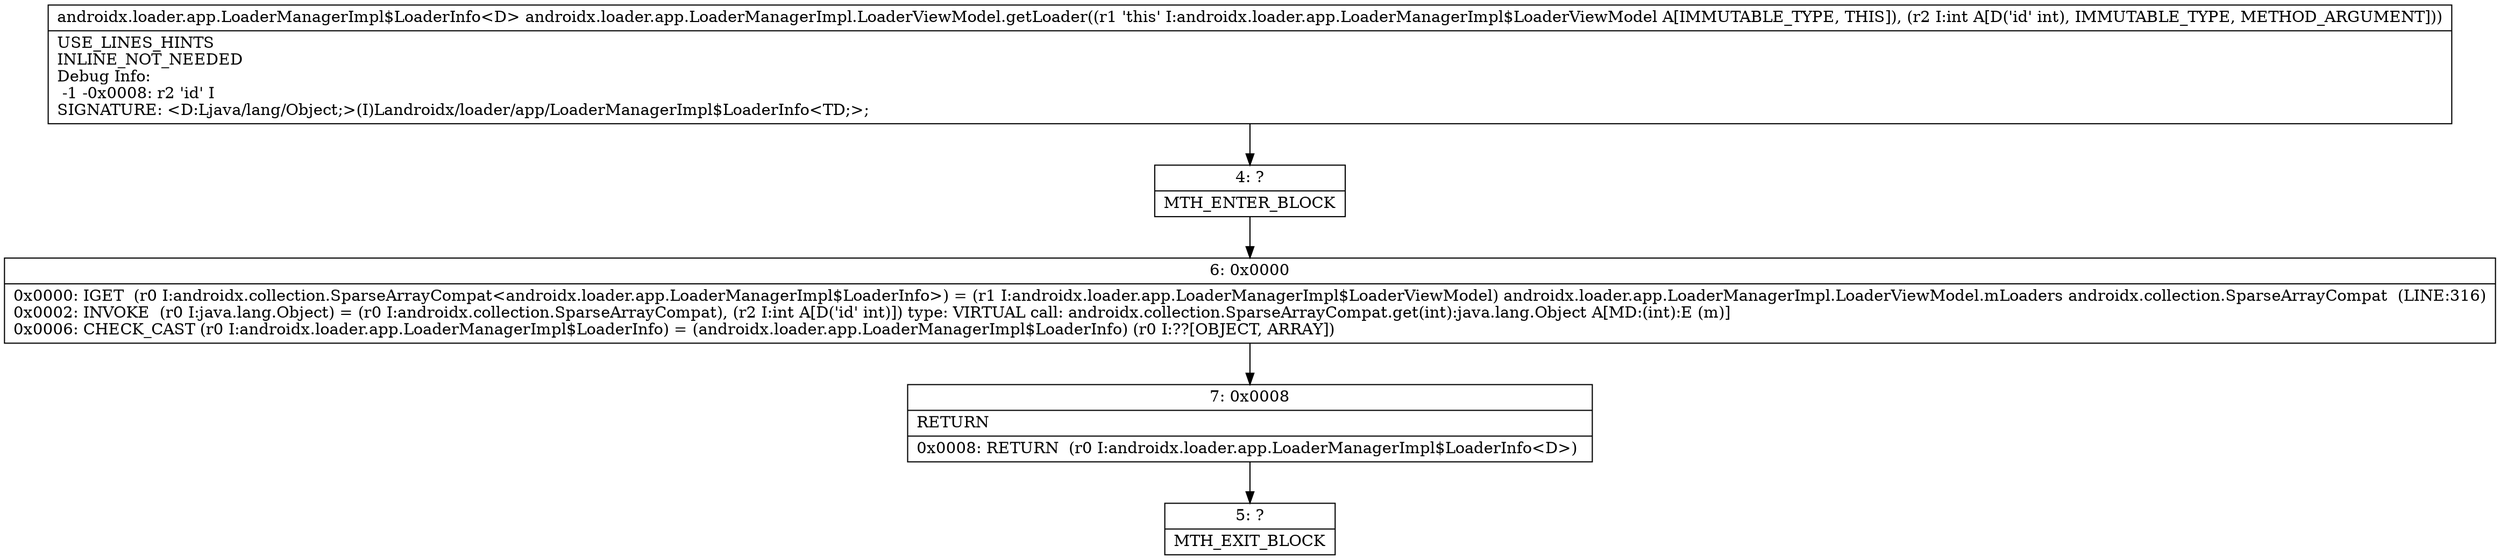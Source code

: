 digraph "CFG forandroidx.loader.app.LoaderManagerImpl.LoaderViewModel.getLoader(I)Landroidx\/loader\/app\/LoaderManagerImpl$LoaderInfo;" {
Node_4 [shape=record,label="{4\:\ ?|MTH_ENTER_BLOCK\l}"];
Node_6 [shape=record,label="{6\:\ 0x0000|0x0000: IGET  (r0 I:androidx.collection.SparseArrayCompat\<androidx.loader.app.LoaderManagerImpl$LoaderInfo\>) = (r1 I:androidx.loader.app.LoaderManagerImpl$LoaderViewModel) androidx.loader.app.LoaderManagerImpl.LoaderViewModel.mLoaders androidx.collection.SparseArrayCompat  (LINE:316)\l0x0002: INVOKE  (r0 I:java.lang.Object) = (r0 I:androidx.collection.SparseArrayCompat), (r2 I:int A[D('id' int)]) type: VIRTUAL call: androidx.collection.SparseArrayCompat.get(int):java.lang.Object A[MD:(int):E (m)]\l0x0006: CHECK_CAST (r0 I:androidx.loader.app.LoaderManagerImpl$LoaderInfo) = (androidx.loader.app.LoaderManagerImpl$LoaderInfo) (r0 I:??[OBJECT, ARRAY]) \l}"];
Node_7 [shape=record,label="{7\:\ 0x0008|RETURN\l|0x0008: RETURN  (r0 I:androidx.loader.app.LoaderManagerImpl$LoaderInfo\<D\>) \l}"];
Node_5 [shape=record,label="{5\:\ ?|MTH_EXIT_BLOCK\l}"];
MethodNode[shape=record,label="{androidx.loader.app.LoaderManagerImpl$LoaderInfo\<D\> androidx.loader.app.LoaderManagerImpl.LoaderViewModel.getLoader((r1 'this' I:androidx.loader.app.LoaderManagerImpl$LoaderViewModel A[IMMUTABLE_TYPE, THIS]), (r2 I:int A[D('id' int), IMMUTABLE_TYPE, METHOD_ARGUMENT]))  | USE_LINES_HINTS\lINLINE_NOT_NEEDED\lDebug Info:\l  \-1 \-0x0008: r2 'id' I\lSIGNATURE: \<D:Ljava\/lang\/Object;\>(I)Landroidx\/loader\/app\/LoaderManagerImpl$LoaderInfo\<TD;\>;\l}"];
MethodNode -> Node_4;Node_4 -> Node_6;
Node_6 -> Node_7;
Node_7 -> Node_5;
}

